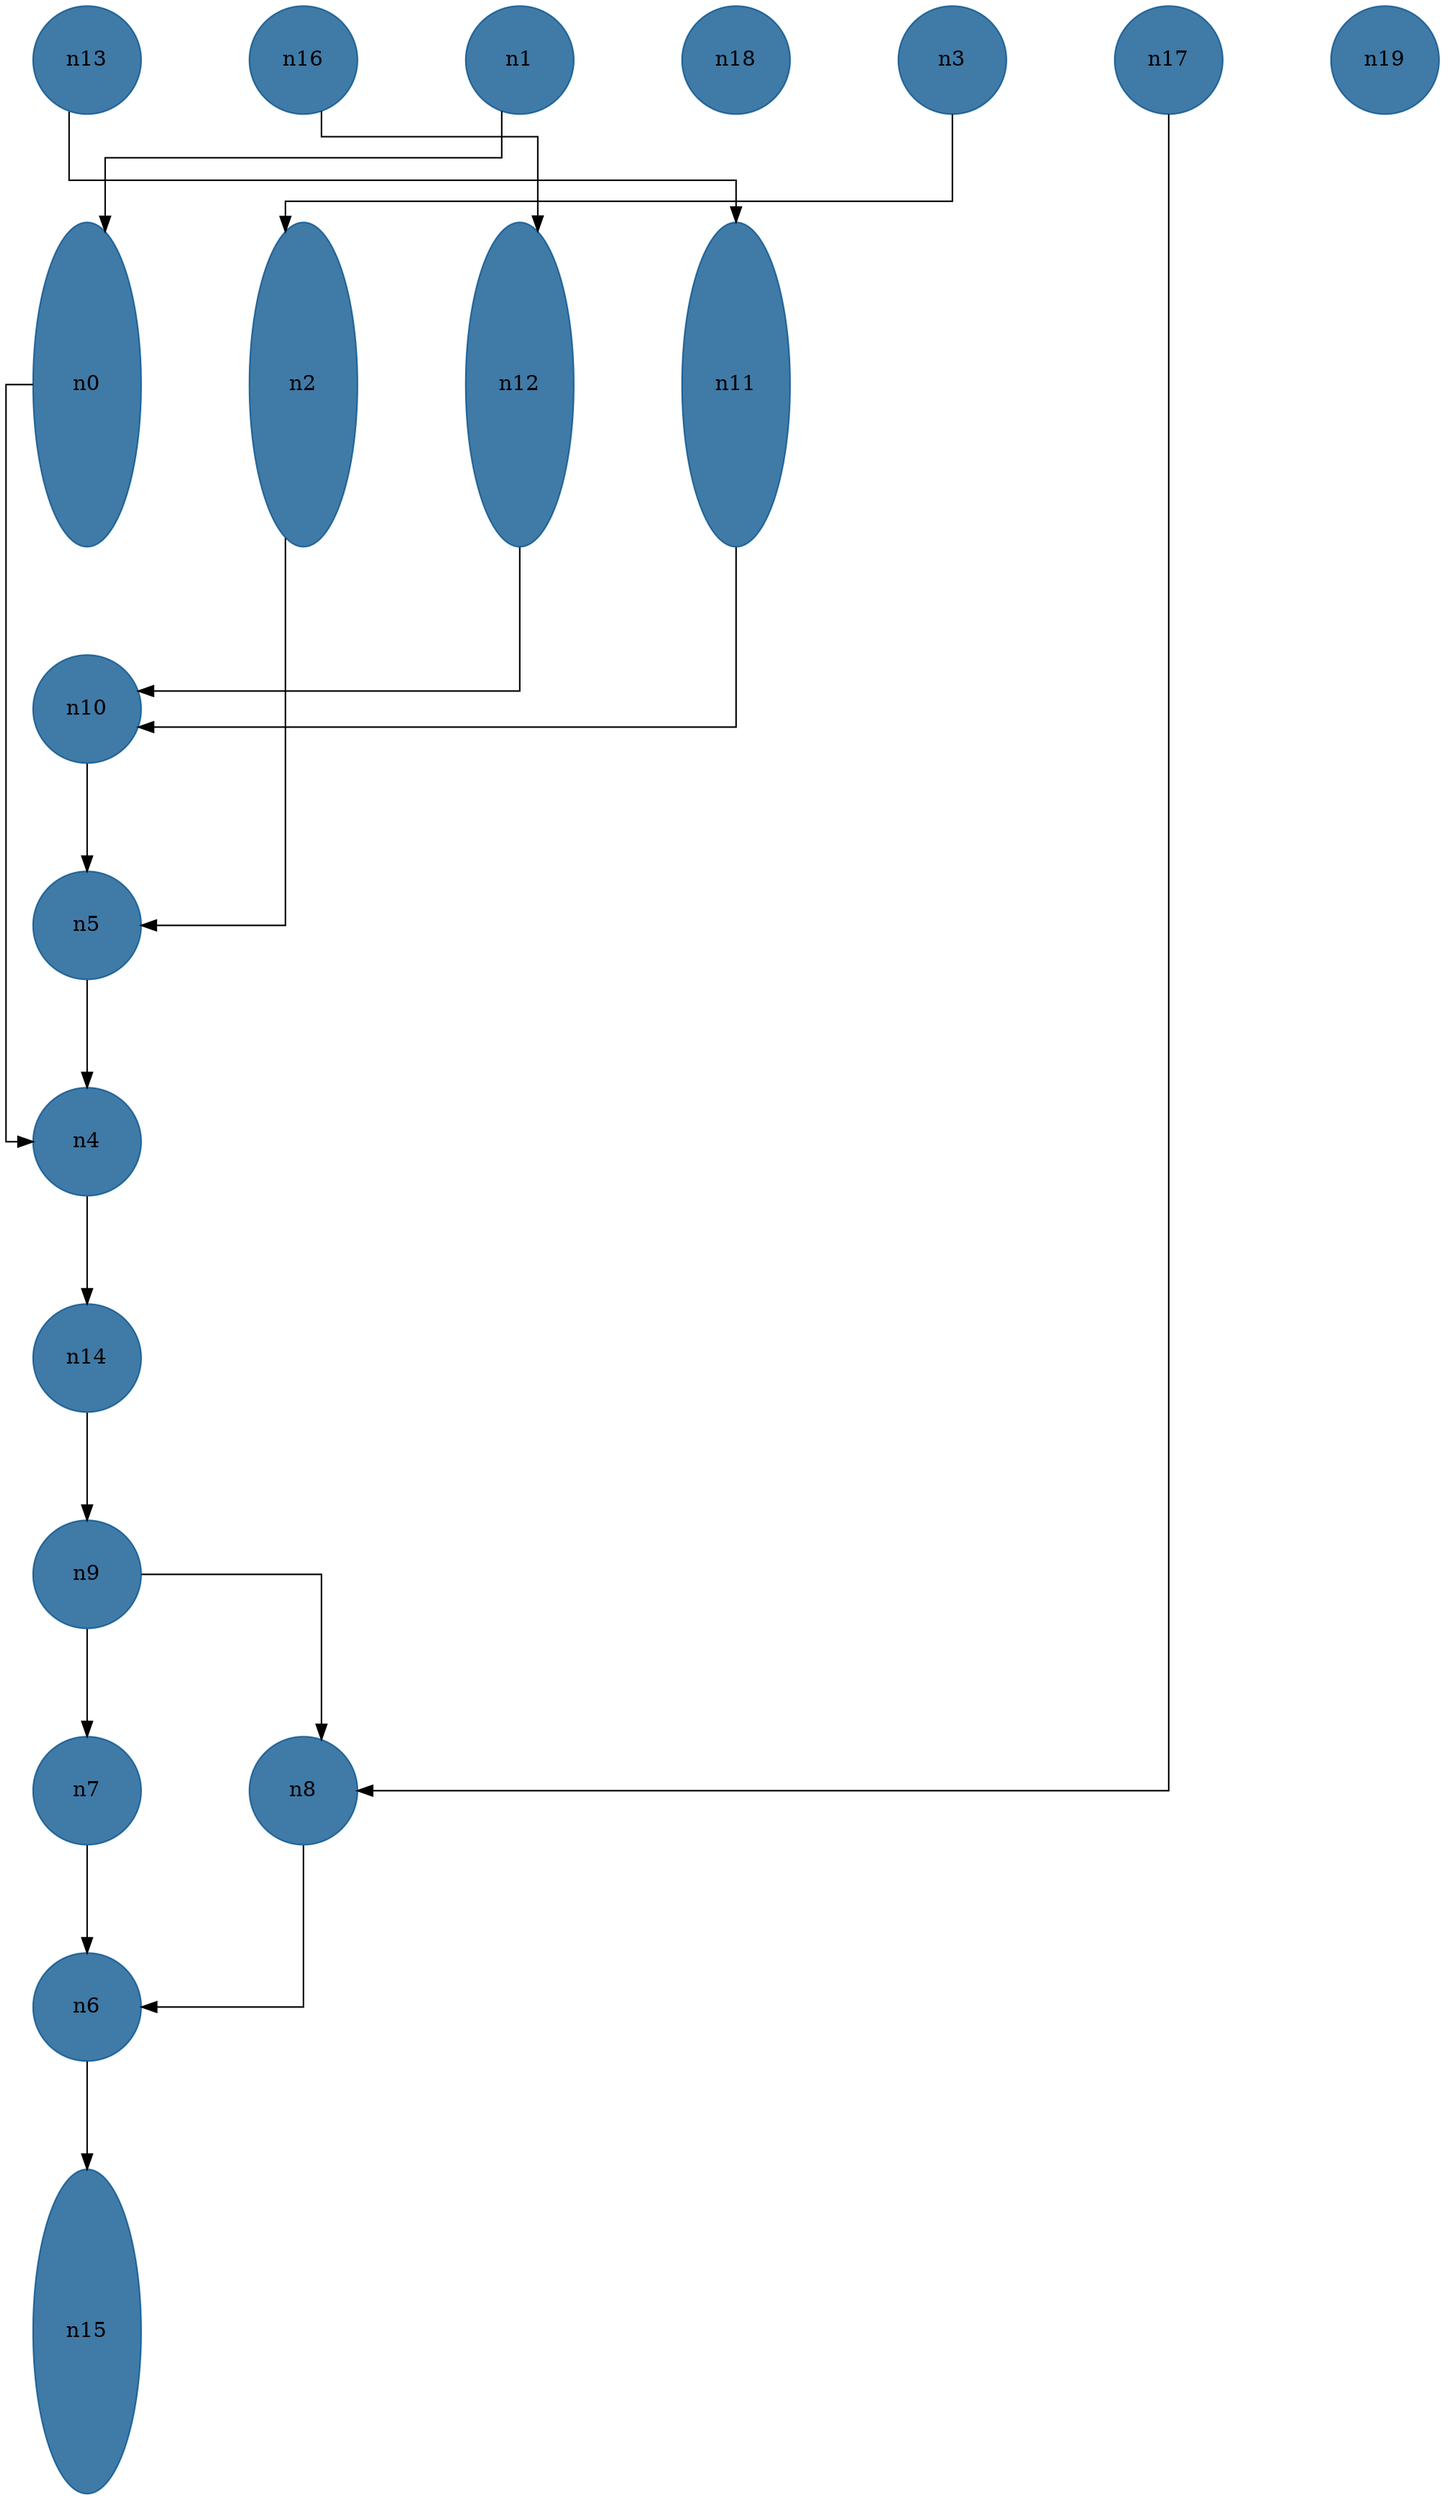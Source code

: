 //do not use DOT to generate pdf use NEATO or FDP
digraph{
layout="neato";
splines="ortho";
n13[shape="ellipse", style="filled", color="#004E8ABF", pos="0,24!", height="1", width="1"];
n13 -> n11;
n16[shape="ellipse", style="filled", color="#004E8ABF", pos="2,24!", height="1", width="1"];
n16 -> n12;
n1[shape="ellipse", style="filled", color="#004E8ABF", pos="4,24!", height="1", width="1"];
n1 -> n0;
n18[shape="ellipse", style="filled", color="#004E8ABF", pos="6,24!", height="1", width="1"];
n3[shape="ellipse", style="filled", color="#004E8ABF", pos="8,24!", height="1", width="1"];
n3 -> n2;
n17[shape="ellipse", style="filled", color="#004E8ABF", pos="10,24!", height="1", width="1"];
n17 -> n8;
n19[shape="ellipse", style="filled", color="#004E8ABF", pos="12,24!", height="1", width="1"];
n0[shape="ellipse", style="filled", color="#004E8ABF", pos="0,21!", height="3", width="1"];
n0 -> n4;
n2[shape="ellipse", style="filled", color="#004E8ABF", pos="2,21!", height="3", width="1"];
n2 -> n5;
n12[shape="ellipse", style="filled", color="#004E8ABF", pos="4,21!", height="3", width="1"];
n12 -> n10;
n11[shape="ellipse", style="filled", color="#004E8ABF", pos="6,21!", height="3", width="1"];
n11 -> n10;
n10[shape="ellipse", style="filled", color="#004E8ABF", pos="0,18!", height="1", width="1"];
n10 -> n5;
n5[shape="ellipse", style="filled", color="#004E8ABF", pos="0,16!", height="1", width="1"];
n5 -> n4;
n4[shape="ellipse", style="filled", color="#004E8ABF", pos="0,14!", height="1", width="1"];
n4 -> n14;
n14[shape="ellipse", style="filled", color="#004E8ABF", pos="0,12!", height="1", width="1"];
n14 -> n9;
n9[shape="ellipse", style="filled", color="#004E8ABF", pos="0,10!", height="1", width="1"];
n9 -> n7;
n9 -> n8;
n7[shape="ellipse", style="filled", color="#004E8ABF", pos="0,8!", height="1", width="1"];
n7 -> n6;
n8[shape="ellipse", style="filled", color="#004E8ABF", pos="2,8!", height="1", width="1"];
n8 -> n6;
n6[shape="ellipse", style="filled", color="#004E8ABF", pos="0,6!", height="1", width="1"];
n6 -> n15;
n15[shape="ellipse", style="filled", color="#004E8ABF", pos="0,3!", height="3", width="1"];
}